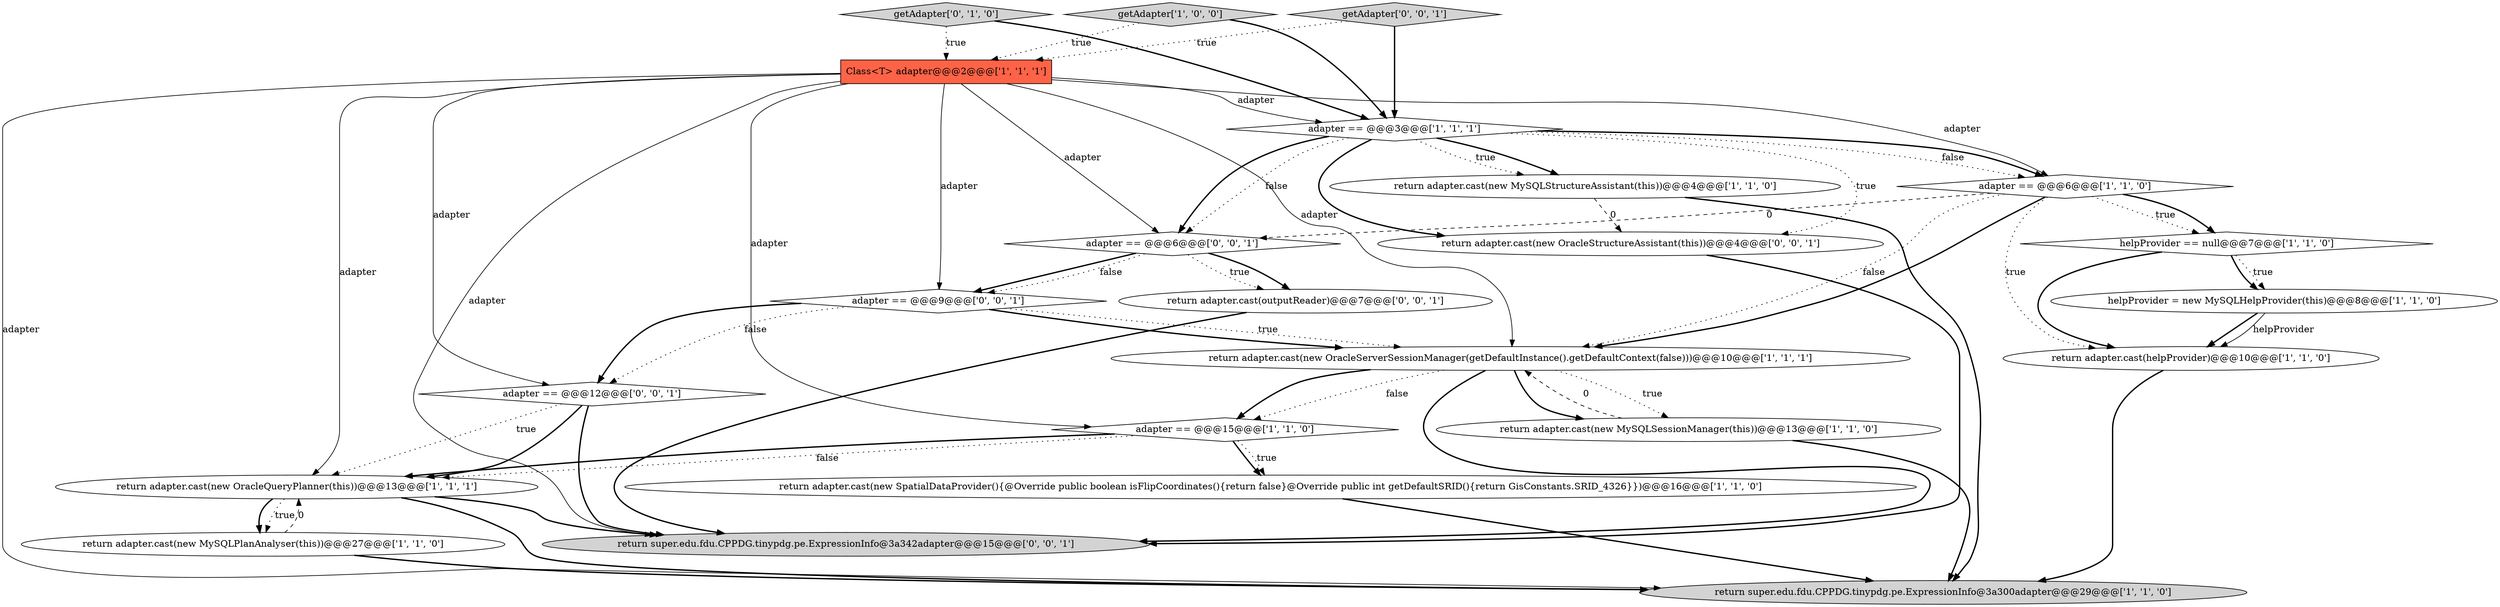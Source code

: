 digraph {
9 [style = filled, label = "adapter == @@@15@@@['1', '1', '0']", fillcolor = white, shape = diamond image = "AAA0AAABBB1BBB"];
4 [style = filled, label = "return adapter.cast(helpProvider)@@@10@@@['1', '1', '0']", fillcolor = white, shape = ellipse image = "AAA0AAABBB1BBB"];
0 [style = filled, label = "Class<T> adapter@@@2@@@['1', '1', '1']", fillcolor = tomato, shape = box image = "AAA0AAABBB1BBB"];
16 [style = filled, label = "return adapter.cast(outputReader)@@@7@@@['0', '0', '1']", fillcolor = white, shape = ellipse image = "AAA0AAABBB3BBB"];
6 [style = filled, label = "helpProvider == null@@@7@@@['1', '1', '0']", fillcolor = white, shape = diamond image = "AAA0AAABBB1BBB"];
10 [style = filled, label = "return adapter.cast(new OracleQueryPlanner(this))@@@13@@@['1', '1', '1']", fillcolor = white, shape = ellipse image = "AAA0AAABBB1BBB"];
11 [style = filled, label = "return adapter.cast(new MySQLPlanAnalyser(this))@@@27@@@['1', '1', '0']", fillcolor = white, shape = ellipse image = "AAA0AAABBB1BBB"];
3 [style = filled, label = "return adapter.cast(new SpatialDataProvider(){@Override public boolean isFlipCoordinates(){return false}@Override public int getDefaultSRID(){return GisConstants.SRID_4326}})@@@16@@@['1', '1', '0']", fillcolor = white, shape = ellipse image = "AAA0AAABBB1BBB"];
21 [style = filled, label = "return adapter.cast(new OracleStructureAssistant(this))@@@4@@@['0', '0', '1']", fillcolor = white, shape = ellipse image = "AAA0AAABBB3BBB"];
13 [style = filled, label = "return adapter.cast(new OracleServerSessionManager(getDefaultInstance().getDefaultContext(false)))@@@10@@@['1', '1', '1']", fillcolor = white, shape = ellipse image = "AAA0AAABBB1BBB"];
17 [style = filled, label = "adapter == @@@9@@@['0', '0', '1']", fillcolor = white, shape = diamond image = "AAA0AAABBB3BBB"];
2 [style = filled, label = "return adapter.cast(new MySQLStructureAssistant(this))@@@4@@@['1', '1', '0']", fillcolor = white, shape = ellipse image = "AAA0AAABBB1BBB"];
14 [style = filled, label = "getAdapter['1', '0', '0']", fillcolor = lightgray, shape = diamond image = "AAA0AAABBB1BBB"];
5 [style = filled, label = "helpProvider = new MySQLHelpProvider(this)@@@8@@@['1', '1', '0']", fillcolor = white, shape = ellipse image = "AAA0AAABBB1BBB"];
20 [style = filled, label = "adapter == @@@12@@@['0', '0', '1']", fillcolor = white, shape = diamond image = "AAA0AAABBB3BBB"];
12 [style = filled, label = "adapter == @@@6@@@['1', '1', '0']", fillcolor = white, shape = diamond image = "AAA0AAABBB1BBB"];
15 [style = filled, label = "getAdapter['0', '1', '0']", fillcolor = lightgray, shape = diamond image = "AAA0AAABBB2BBB"];
18 [style = filled, label = "adapter == @@@6@@@['0', '0', '1']", fillcolor = white, shape = diamond image = "AAA0AAABBB3BBB"];
22 [style = filled, label = "return super.edu.fdu.CPPDG.tinypdg.pe.ExpressionInfo@3a342adapter@@@15@@@['0', '0', '1']", fillcolor = lightgray, shape = ellipse image = "AAA0AAABBB3BBB"];
19 [style = filled, label = "getAdapter['0', '0', '1']", fillcolor = lightgray, shape = diamond image = "AAA0AAABBB3BBB"];
1 [style = filled, label = "return adapter.cast(new MySQLSessionManager(this))@@@13@@@['1', '1', '0']", fillcolor = white, shape = ellipse image = "AAA0AAABBB1BBB"];
8 [style = filled, label = "return super.edu.fdu.CPPDG.tinypdg.pe.ExpressionInfo@3a300adapter@@@29@@@['1', '1', '0']", fillcolor = lightgray, shape = ellipse image = "AAA0AAABBB1BBB"];
7 [style = filled, label = "adapter == @@@3@@@['1', '1', '1']", fillcolor = white, shape = diamond image = "AAA0AAABBB1BBB"];
7->2 [style = dotted, label="true"];
19->0 [style = dotted, label="true"];
14->0 [style = dotted, label="true"];
7->18 [style = dotted, label="false"];
0->7 [style = solid, label="adapter"];
14->7 [style = bold, label=""];
7->21 [style = dotted, label="true"];
13->1 [style = dotted, label="true"];
6->4 [style = bold, label=""];
0->17 [style = solid, label="adapter"];
0->22 [style = solid, label="adapter"];
7->12 [style = dotted, label="false"];
12->13 [style = dotted, label="false"];
21->22 [style = bold, label=""];
20->10 [style = bold, label=""];
7->18 [style = bold, label=""];
13->22 [style = bold, label=""];
1->8 [style = bold, label=""];
9->3 [style = bold, label=""];
0->10 [style = solid, label="adapter"];
17->13 [style = dotted, label="true"];
10->8 [style = bold, label=""];
20->22 [style = bold, label=""];
4->8 [style = bold, label=""];
10->11 [style = bold, label=""];
0->12 [style = solid, label="adapter"];
16->22 [style = bold, label=""];
0->8 [style = solid, label="adapter"];
17->20 [style = bold, label=""];
15->7 [style = bold, label=""];
7->21 [style = bold, label=""];
5->4 [style = bold, label=""];
17->20 [style = dotted, label="false"];
2->8 [style = bold, label=""];
12->13 [style = bold, label=""];
1->13 [style = dashed, label="0"];
18->16 [style = dotted, label="true"];
15->0 [style = dotted, label="true"];
6->5 [style = dotted, label="true"];
10->22 [style = bold, label=""];
20->10 [style = dotted, label="true"];
12->18 [style = dashed, label="0"];
12->4 [style = dotted, label="true"];
7->12 [style = bold, label=""];
0->13 [style = solid, label="adapter"];
11->8 [style = bold, label=""];
17->13 [style = bold, label=""];
0->18 [style = solid, label="adapter"];
3->8 [style = bold, label=""];
18->16 [style = bold, label=""];
6->5 [style = bold, label=""];
13->9 [style = dotted, label="false"];
13->1 [style = bold, label=""];
2->21 [style = dashed, label="0"];
18->17 [style = bold, label=""];
0->9 [style = solid, label="adapter"];
9->3 [style = dotted, label="true"];
5->4 [style = solid, label="helpProvider"];
9->10 [style = dotted, label="false"];
13->9 [style = bold, label=""];
19->7 [style = bold, label=""];
12->6 [style = dotted, label="true"];
10->11 [style = dotted, label="true"];
11->10 [style = dashed, label="0"];
0->20 [style = solid, label="adapter"];
18->17 [style = dotted, label="false"];
12->6 [style = bold, label=""];
9->10 [style = bold, label=""];
7->2 [style = bold, label=""];
}
